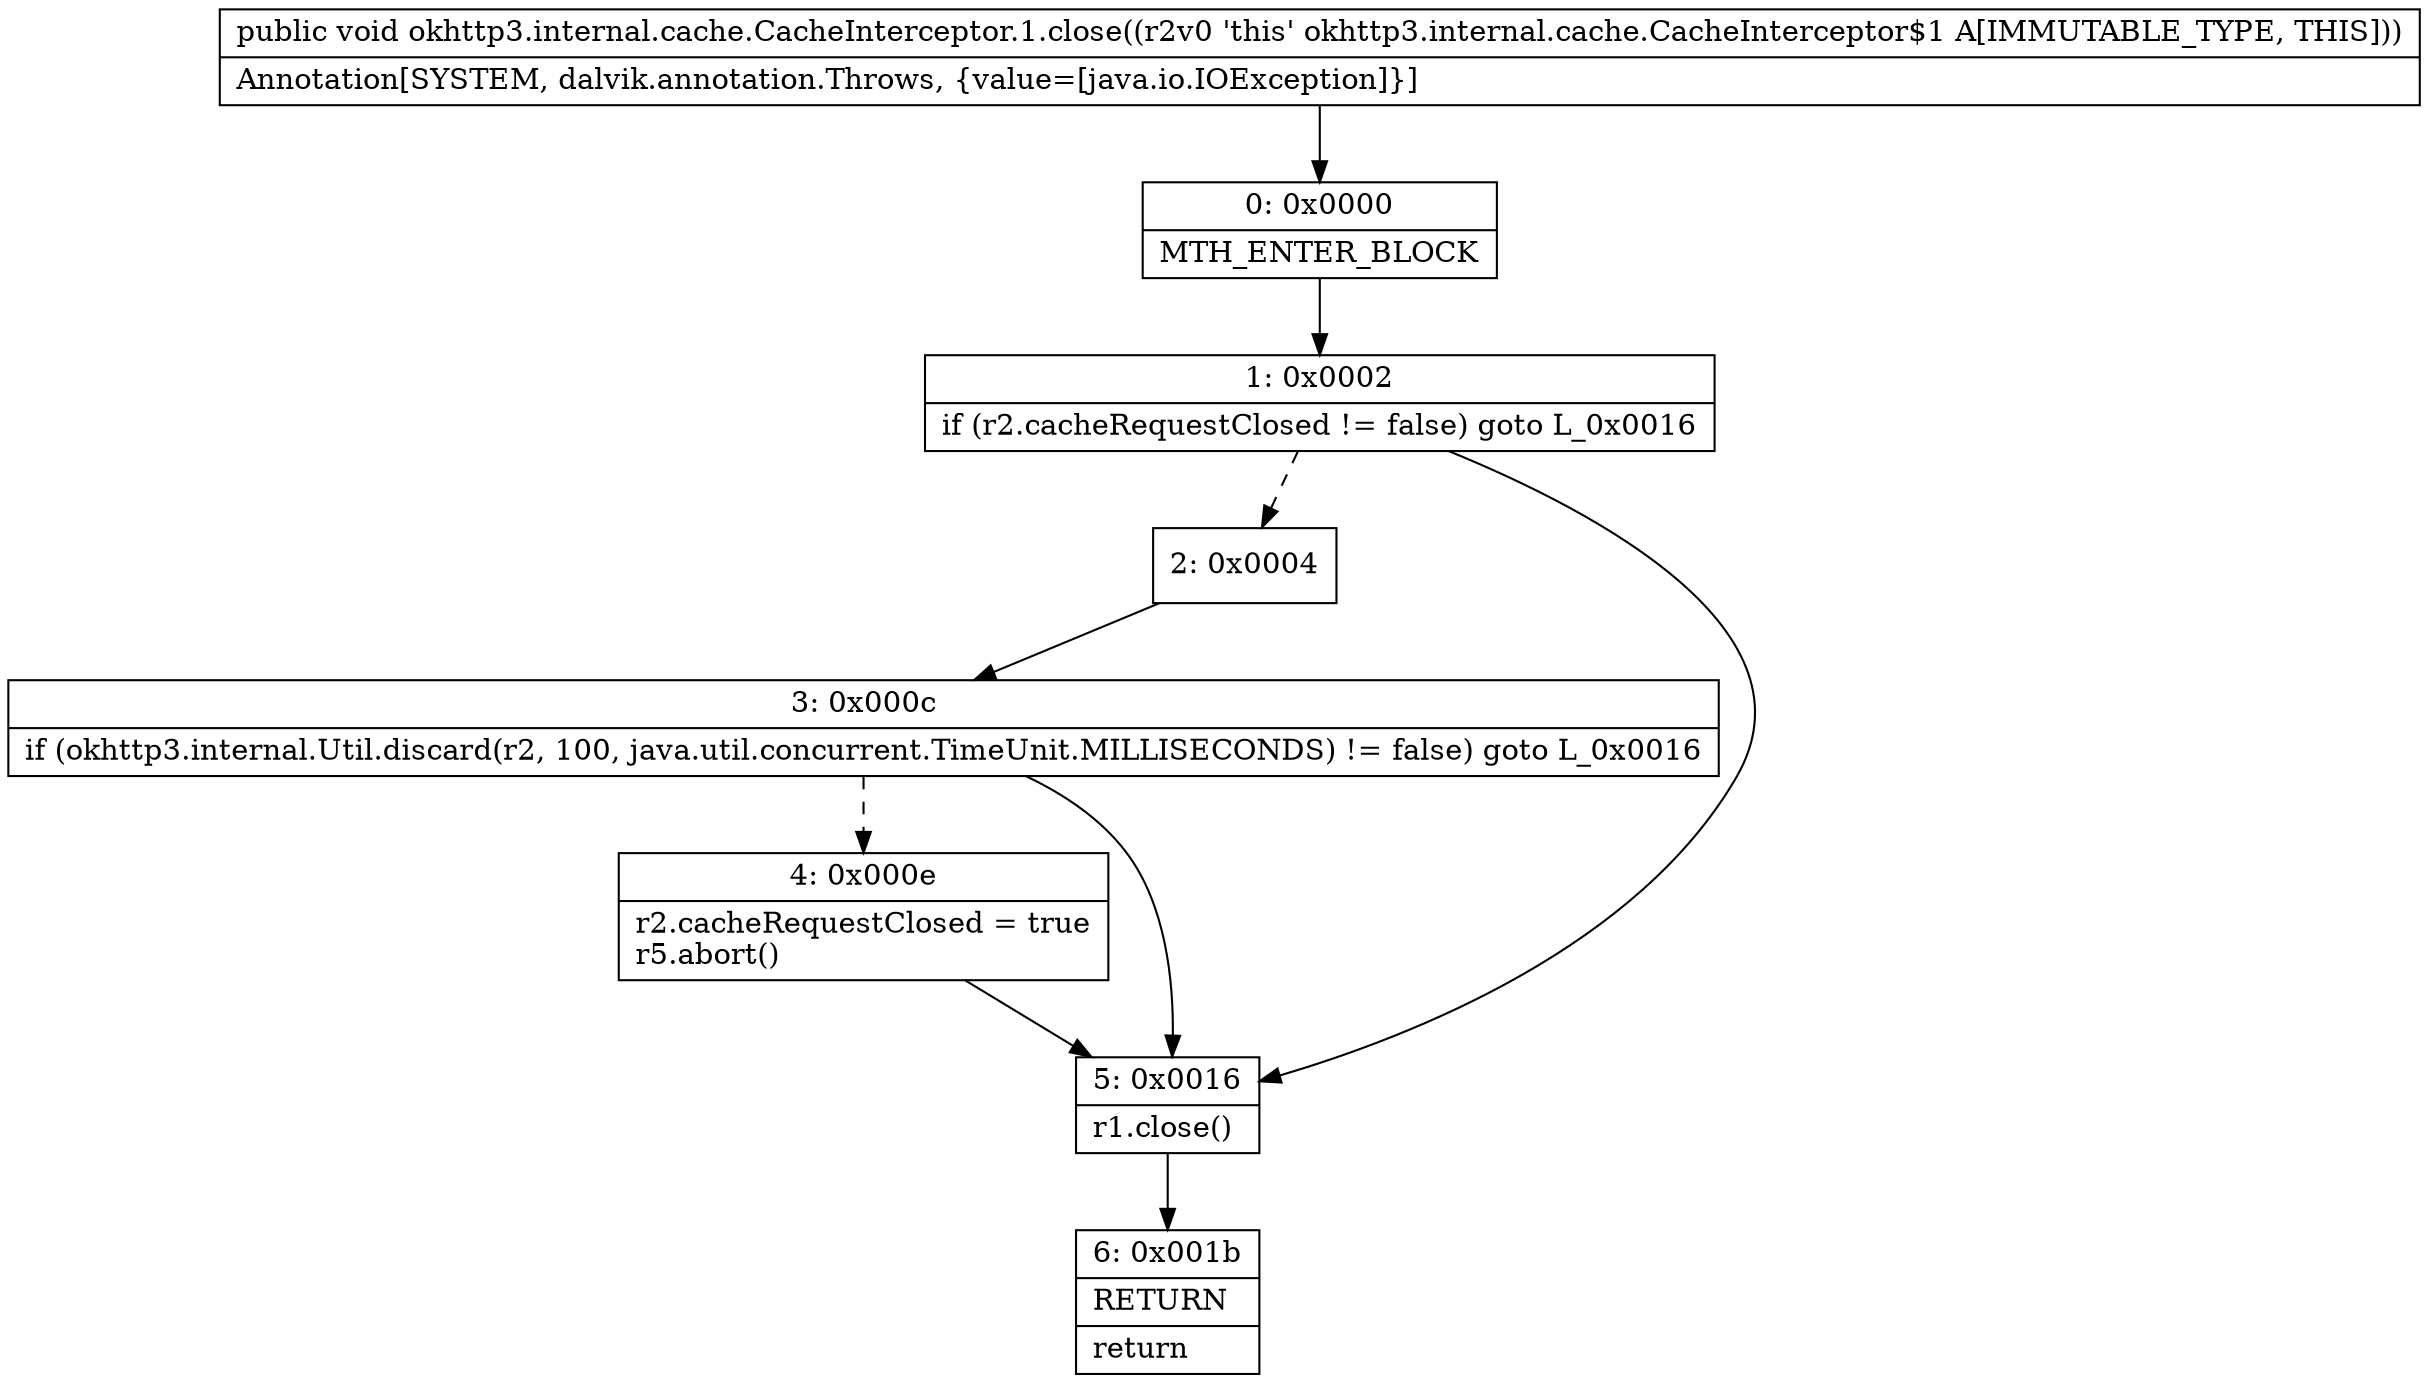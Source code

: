 digraph "CFG forokhttp3.internal.cache.CacheInterceptor.1.close()V" {
Node_0 [shape=record,label="{0\:\ 0x0000|MTH_ENTER_BLOCK\l}"];
Node_1 [shape=record,label="{1\:\ 0x0002|if (r2.cacheRequestClosed != false) goto L_0x0016\l}"];
Node_2 [shape=record,label="{2\:\ 0x0004}"];
Node_3 [shape=record,label="{3\:\ 0x000c|if (okhttp3.internal.Util.discard(r2, 100, java.util.concurrent.TimeUnit.MILLISECONDS) != false) goto L_0x0016\l}"];
Node_4 [shape=record,label="{4\:\ 0x000e|r2.cacheRequestClosed = true\lr5.abort()\l}"];
Node_5 [shape=record,label="{5\:\ 0x0016|r1.close()\l}"];
Node_6 [shape=record,label="{6\:\ 0x001b|RETURN\l|return\l}"];
MethodNode[shape=record,label="{public void okhttp3.internal.cache.CacheInterceptor.1.close((r2v0 'this' okhttp3.internal.cache.CacheInterceptor$1 A[IMMUTABLE_TYPE, THIS]))  | Annotation[SYSTEM, dalvik.annotation.Throws, \{value=[java.io.IOException]\}]\l}"];
MethodNode -> Node_0;
Node_0 -> Node_1;
Node_1 -> Node_2[style=dashed];
Node_1 -> Node_5;
Node_2 -> Node_3;
Node_3 -> Node_4[style=dashed];
Node_3 -> Node_5;
Node_4 -> Node_5;
Node_5 -> Node_6;
}

